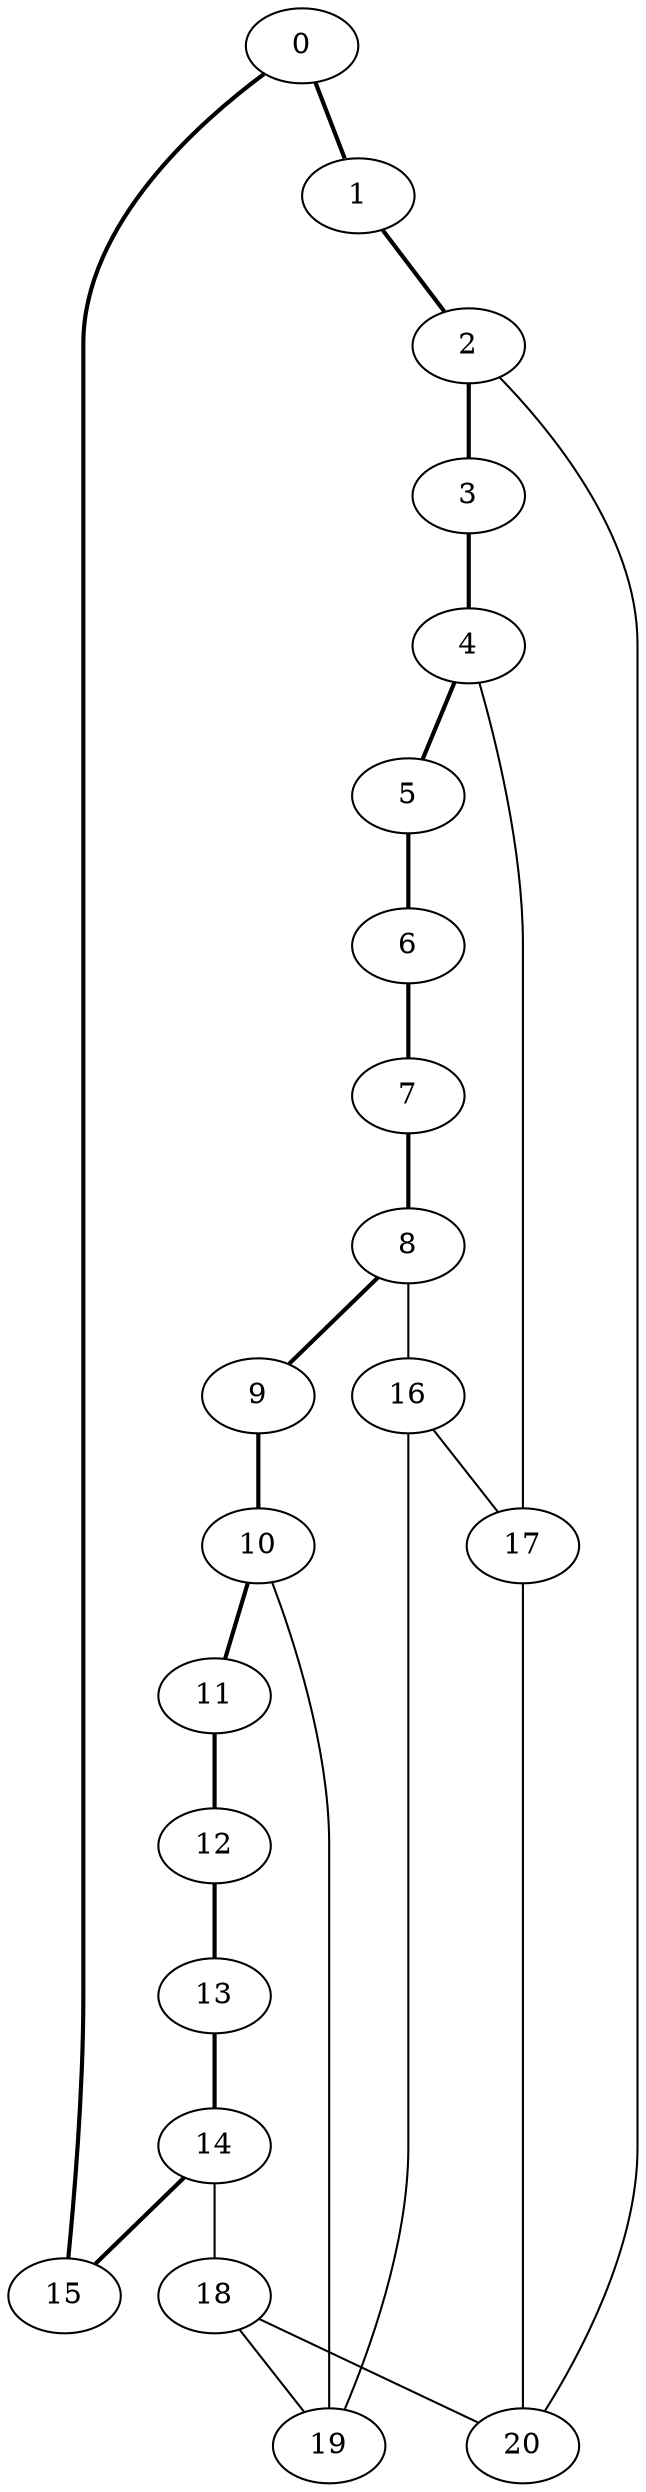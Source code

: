 //Inside of this graph is 3-connected
graph G {
0 [ pos = " 1.50,0.00!" ];
0 -- 1[style=bold];
0 -- 15[style=bold];
1 [ pos = " 1.39,0.57!" ];
1 -- 2[style=bold];
2 [ pos = " 1.06,1.06!" ];
2 -- 3[style=bold];
2 -- 20;
3 [ pos = " 0.57,1.39!" ];
3 -- 4[style=bold];
4 [ pos = " 0.00,1.50!" ];
4 -- 5[style=bold];
4 -- 17;
5 [ pos = " -0.57,1.39!" ];
5 -- 6[style=bold];
6 [ pos = " -1.06,1.06!" ];
6 -- 7[style=bold];
7 [ pos = " -1.39,0.57!" ];
7 -- 8[style=bold];
8 [ pos = " -1.50,0.00!" ];
8 -- 9[style=bold];
8 -- 16;
9 [ pos = " -1.39,-0.57!" ];
9 -- 10[style=bold];
10 [ pos = " -1.06,-1.06!" ];
10 -- 11[style=bold];
10 -- 19;
11 [ pos = " -0.57,-1.39!" ];
11 -- 12[style=bold];
12 [ pos = " 0.00,-1.50!" ];
12 -- 13[style=bold];
13 [ pos = " 0.57,-1.39!" ];
13 -- 14[style=bold];
14 [ pos = " 1.06,-1.06!" ];
14 -- 15[style=bold];
14 -- 18;
15 [ pos = " 1.39,-0.57!" ];
16 -- 17;
16 -- 19;
17 -- 20;
18 -- 19;
18 -- 20;
}
